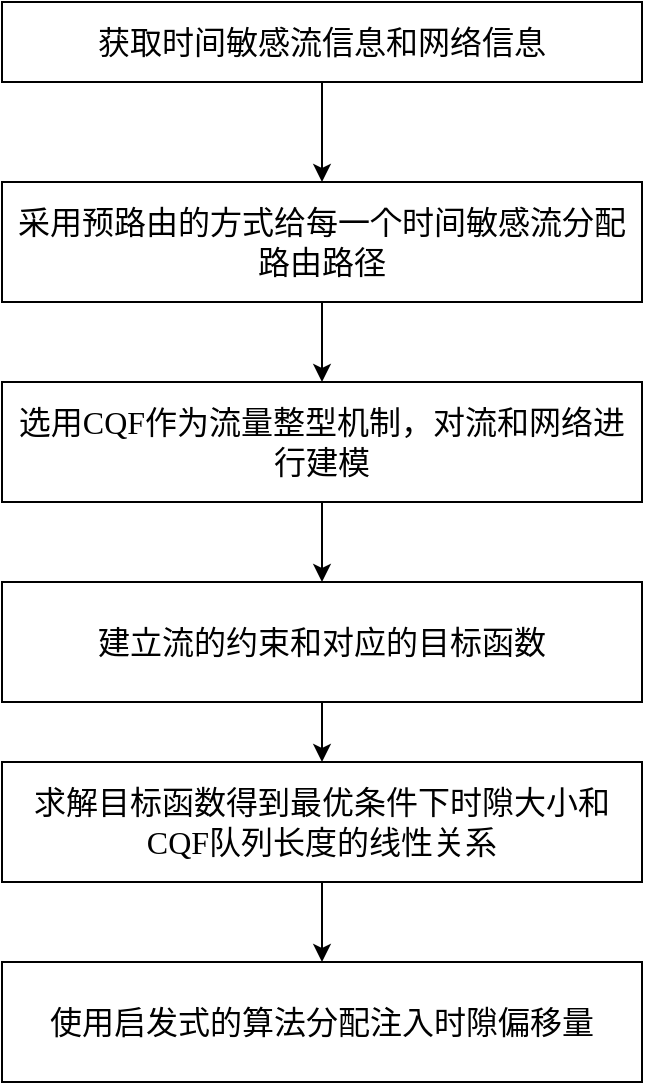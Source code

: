 <mxfile version="21.2.1" type="github">
  <diagram name="Page-1" id="kI8muQVpeAFegMSgDHn2">
    <mxGraphModel dx="1434" dy="755" grid="1" gridSize="10" guides="1" tooltips="1" connect="1" arrows="1" fold="1" page="1" pageScale="1" pageWidth="850" pageHeight="1100" background="none" math="0" shadow="0">
      <root>
        <mxCell id="0" />
        <mxCell id="1" parent="0" />
        <mxCell id="xZrWV2Vu18TWaGDWnjMu-3" value="" style="edgeStyle=orthogonalEdgeStyle;rounded=0;orthogonalLoop=1;jettySize=auto;html=1;" parent="1" source="xZrWV2Vu18TWaGDWnjMu-1" target="xZrWV2Vu18TWaGDWnjMu-2" edge="1">
          <mxGeometry relative="1" as="geometry" />
        </mxCell>
        <mxCell id="xZrWV2Vu18TWaGDWnjMu-1" value="&lt;font face=&quot;Times New Roman&quot; style=&quot;font-size: 16px;&quot;&gt;获取时间敏感流信息和网络信息&lt;/font&gt;" style="rounded=0;whiteSpace=wrap;html=1;" parent="1" vertex="1">
          <mxGeometry x="280" y="60" width="320" height="40" as="geometry" />
        </mxCell>
        <mxCell id="xZrWV2Vu18TWaGDWnjMu-5" value="" style="edgeStyle=orthogonalEdgeStyle;rounded=0;orthogonalLoop=1;jettySize=auto;html=1;" parent="1" source="xZrWV2Vu18TWaGDWnjMu-2" target="xZrWV2Vu18TWaGDWnjMu-4" edge="1">
          <mxGeometry relative="1" as="geometry" />
        </mxCell>
        <mxCell id="xZrWV2Vu18TWaGDWnjMu-2" value="&lt;font face=&quot;Times New Roman&quot; style=&quot;font-size: 16px;&quot;&gt;采用预路由的方式给每一个时间敏感流分配路由路径&lt;/font&gt;" style="whiteSpace=wrap;html=1;rounded=0;" parent="1" vertex="1">
          <mxGeometry x="280" y="150" width="320" height="60" as="geometry" />
        </mxCell>
        <mxCell id="xZrWV2Vu18TWaGDWnjMu-7" value="" style="edgeStyle=orthogonalEdgeStyle;rounded=0;orthogonalLoop=1;jettySize=auto;html=1;" parent="1" source="xZrWV2Vu18TWaGDWnjMu-4" target="xZrWV2Vu18TWaGDWnjMu-6" edge="1">
          <mxGeometry relative="1" as="geometry" />
        </mxCell>
        <mxCell id="xZrWV2Vu18TWaGDWnjMu-4" value="&lt;font face=&quot;Times New Roman&quot; style=&quot;font-size: 16px;&quot;&gt;选用CQF作为流量整型机制，对流和网络进行建模&lt;/font&gt;" style="whiteSpace=wrap;html=1;rounded=0;" parent="1" vertex="1">
          <mxGeometry x="280" y="250" width="320" height="60" as="geometry" />
        </mxCell>
        <mxCell id="xZrWV2Vu18TWaGDWnjMu-9" value="" style="edgeStyle=orthogonalEdgeStyle;rounded=0;orthogonalLoop=1;jettySize=auto;html=1;" parent="1" source="xZrWV2Vu18TWaGDWnjMu-6" target="xZrWV2Vu18TWaGDWnjMu-8" edge="1">
          <mxGeometry relative="1" as="geometry" />
        </mxCell>
        <mxCell id="xZrWV2Vu18TWaGDWnjMu-6" value="&lt;font face=&quot;Times New Roman&quot; style=&quot;font-size: 16px;&quot;&gt;建立流的约束和对应的目标函数&lt;/font&gt;" style="whiteSpace=wrap;html=1;rounded=0;" parent="1" vertex="1">
          <mxGeometry x="280" y="350" width="320" height="60" as="geometry" />
        </mxCell>
        <mxCell id="xZrWV2Vu18TWaGDWnjMu-11" value="" style="edgeStyle=orthogonalEdgeStyle;rounded=0;orthogonalLoop=1;jettySize=auto;html=1;" parent="1" source="xZrWV2Vu18TWaGDWnjMu-8" target="xZrWV2Vu18TWaGDWnjMu-10" edge="1">
          <mxGeometry relative="1" as="geometry" />
        </mxCell>
        <mxCell id="xZrWV2Vu18TWaGDWnjMu-8" value="&lt;font face=&quot;Times New Roman&quot; style=&quot;font-size: 16px;&quot;&gt;求解目标函数得到最优条件下时隙大小和CQF队列长度的线性关系&lt;/font&gt;" style="whiteSpace=wrap;html=1;rounded=0;" parent="1" vertex="1">
          <mxGeometry x="280" y="440" width="320" height="60" as="geometry" />
        </mxCell>
        <mxCell id="xZrWV2Vu18TWaGDWnjMu-10" value="&lt;font face=&quot;Times New Roman&quot; style=&quot;font-size: 16px;&quot;&gt;使用启发式的算法分配注入时隙偏移量&lt;/font&gt;" style="whiteSpace=wrap;html=1;rounded=0;" parent="1" vertex="1">
          <mxGeometry x="280" y="540" width="320" height="60" as="geometry" />
        </mxCell>
      </root>
    </mxGraphModel>
  </diagram>
</mxfile>
